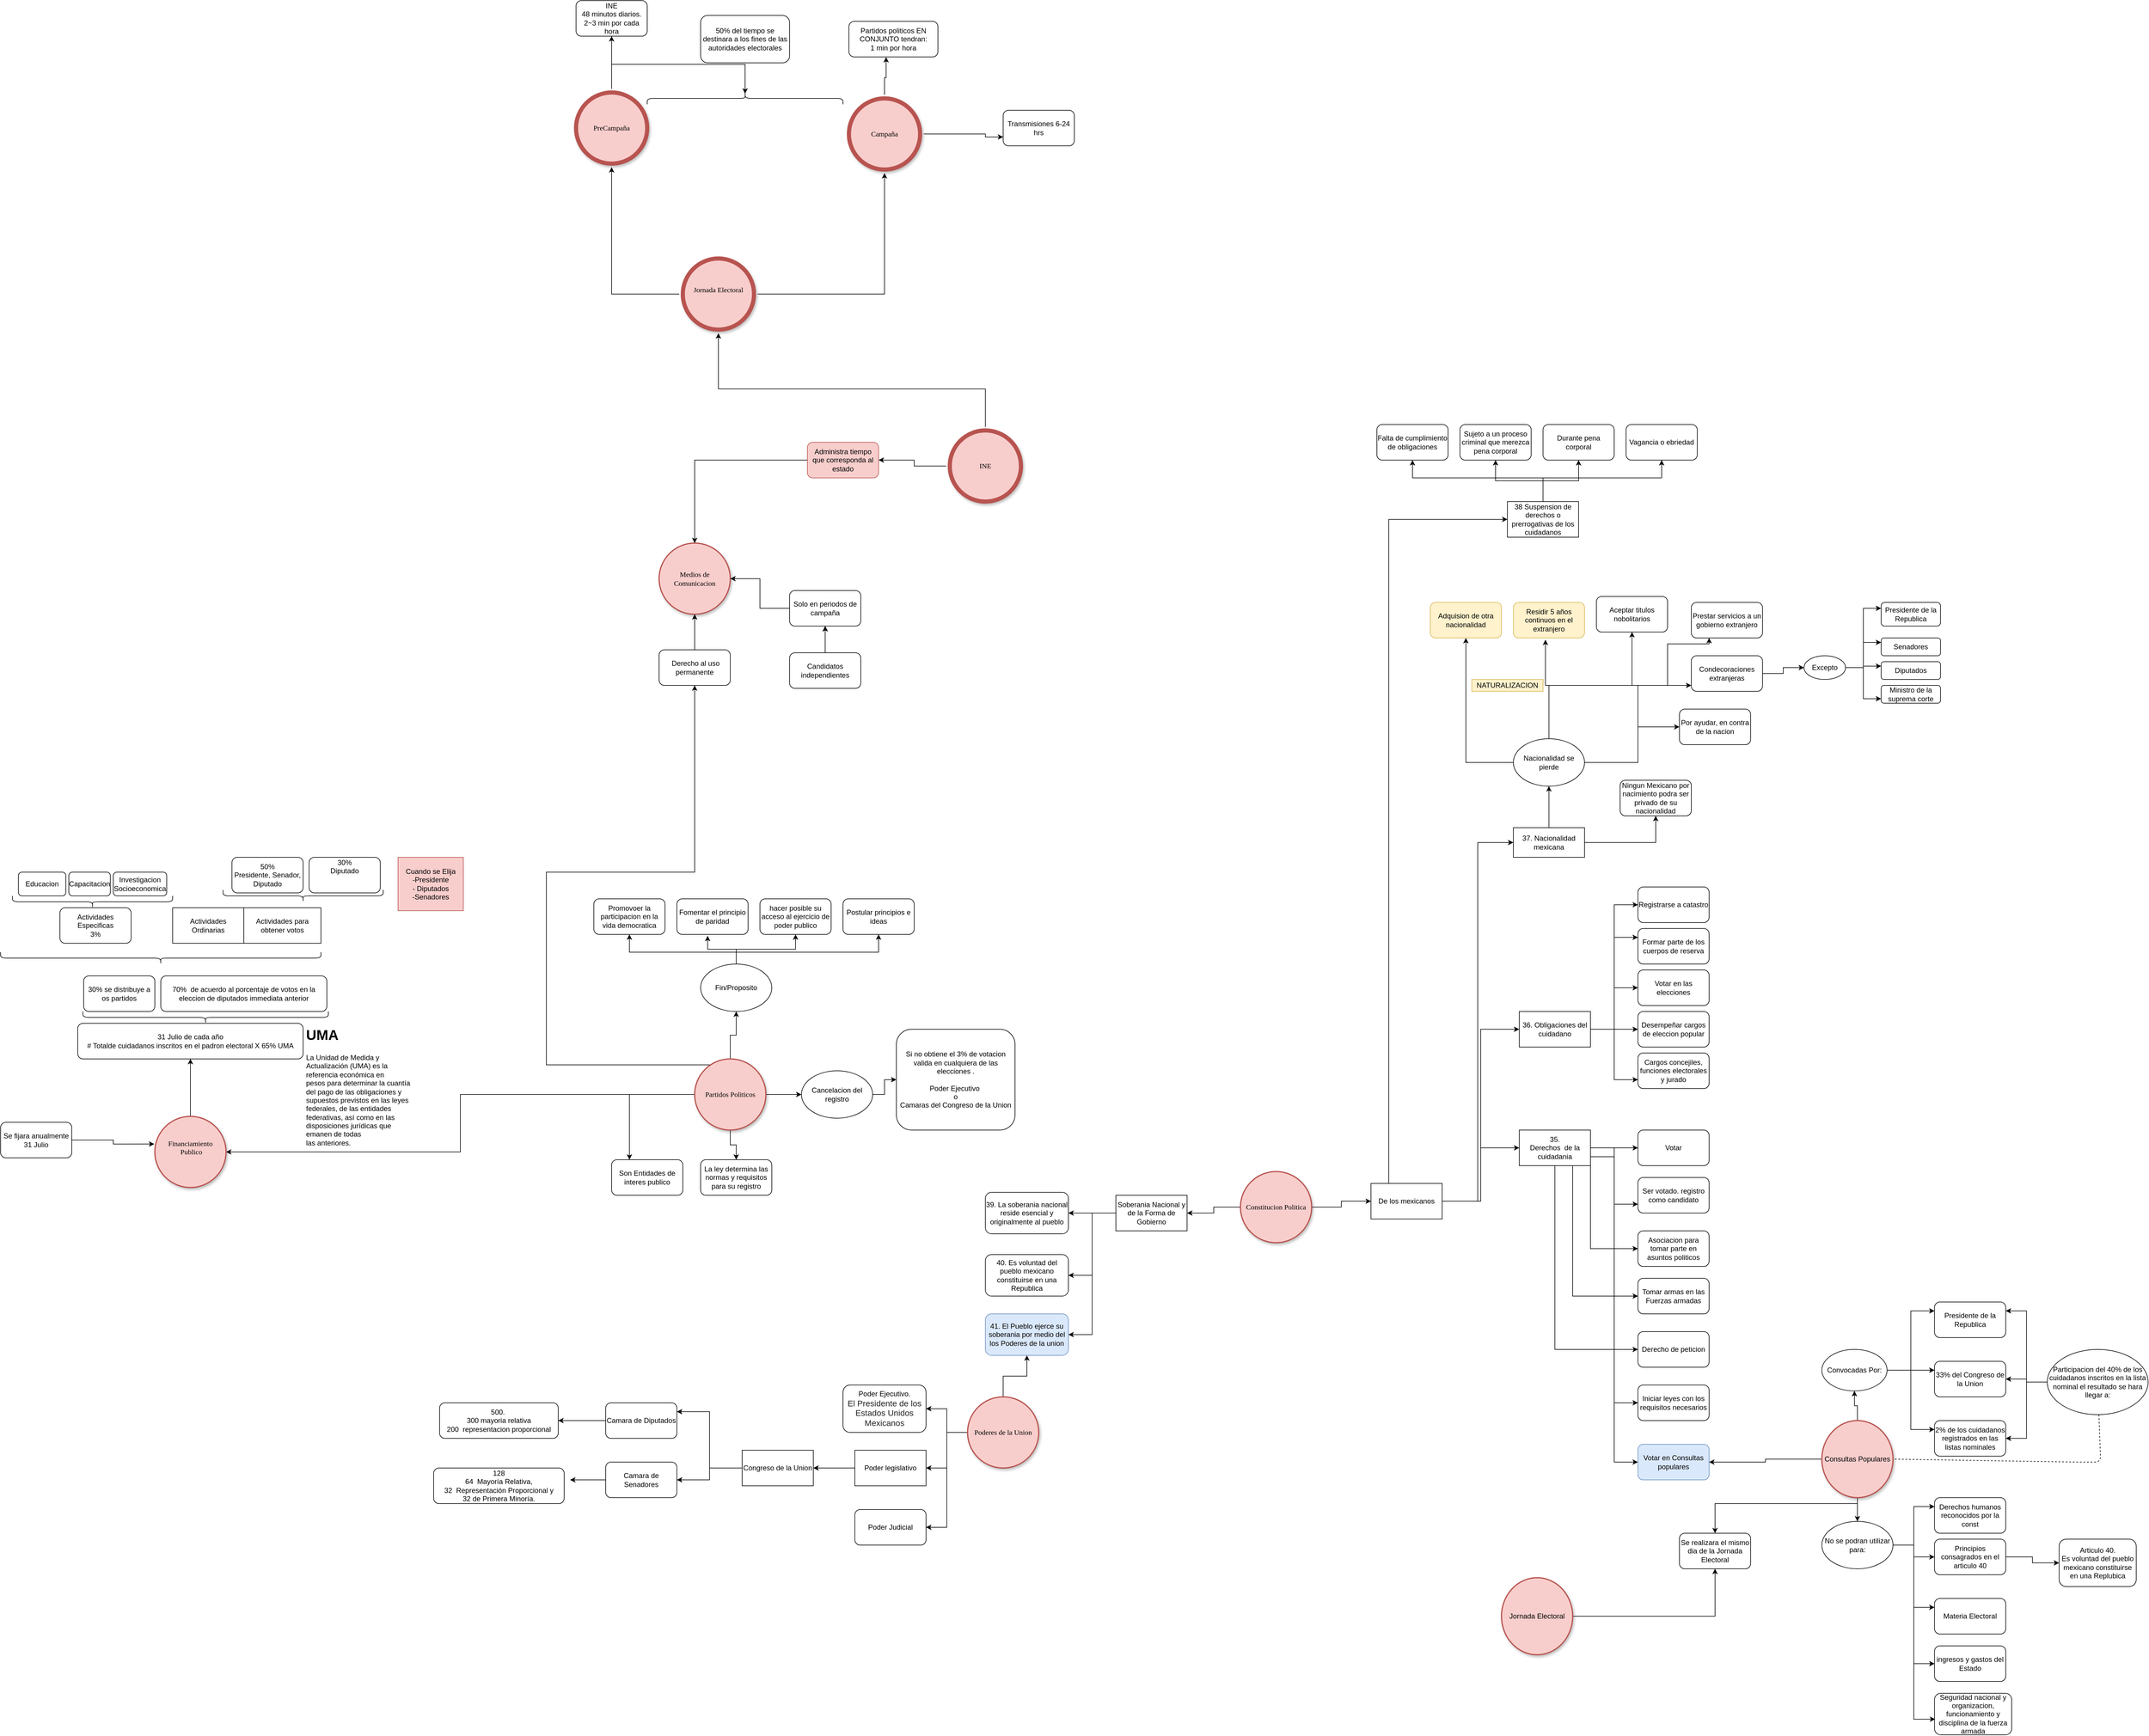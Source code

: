 <mxfile version="12.7.9" type="github">
  <diagram name="Page-1" id="ad52d381-51e7-2e0d-a935-2d0ddd2fd229">
    <mxGraphModel dx="6152" dy="3882" grid="1" gridSize="10" guides="1" tooltips="1" connect="1" arrows="1" fold="1" page="1" pageScale="1" pageWidth="4500" pageHeight="3000" background="#ffffff" math="0" shadow="0">
      <root>
        <mxCell id="0" />
        <mxCell id="1" parent="0" />
        <mxCell id="PjsLy7RfEbO4GPlwERFH-27" style="edgeStyle=orthogonalEdgeStyle;rounded=0;orthogonalLoop=1;jettySize=auto;html=1;entryX=0;entryY=0.5;entryDx=0;entryDy=0;" parent="1" source="2c924340bb9dbf6c-4" target="PjsLy7RfEbO4GPlwERFH-2" edge="1">
          <mxGeometry relative="1" as="geometry" />
        </mxCell>
        <mxCell id="OrsZ6i-USayrmDN_K0OZ-16" style="edgeStyle=orthogonalEdgeStyle;rounded=0;orthogonalLoop=1;jettySize=auto;html=1;" parent="1" source="2c924340bb9dbf6c-4" target="OrsZ6i-USayrmDN_K0OZ-15" edge="1">
          <mxGeometry relative="1" as="geometry" />
        </mxCell>
        <mxCell id="2c924340bb9dbf6c-4" value="Constitucion Politica" style="ellipse;whiteSpace=wrap;html=1;rounded=1;shadow=1;comic=0;labelBackgroundColor=none;strokeWidth=2;fontFamily=Verdana;fontSize=12;align=center;fillColor=#f8cecc;strokeColor=#b85450;" parent="1" vertex="1">
          <mxGeometry x="1410" y="1380" width="120" height="120" as="geometry" />
        </mxCell>
        <mxCell id="PjsLy7RfEbO4GPlwERFH-6" style="edgeStyle=orthogonalEdgeStyle;rounded=0;orthogonalLoop=1;jettySize=auto;html=1;entryX=0;entryY=0.5;entryDx=0;entryDy=0;" parent="1" source="PjsLy7RfEbO4GPlwERFH-2" target="PjsLy7RfEbO4GPlwERFH-5" edge="1">
          <mxGeometry relative="1" as="geometry" />
        </mxCell>
        <mxCell id="PjsLy7RfEbO4GPlwERFH-76" style="edgeStyle=orthogonalEdgeStyle;rounded=0;orthogonalLoop=1;jettySize=auto;html=1;entryX=0;entryY=0.5;entryDx=0;entryDy=0;" parent="1" source="PjsLy7RfEbO4GPlwERFH-2" target="PjsLy7RfEbO4GPlwERFH-65" edge="1">
          <mxGeometry relative="1" as="geometry" />
        </mxCell>
        <mxCell id="OrsZ6i-USayrmDN_K0OZ-3" style="edgeStyle=orthogonalEdgeStyle;rounded=0;orthogonalLoop=1;jettySize=auto;html=1;entryX=0;entryY=0.5;entryDx=0;entryDy=0;" parent="1" source="PjsLy7RfEbO4GPlwERFH-2" target="PjsLy7RfEbO4GPlwERFH-77" edge="1">
          <mxGeometry relative="1" as="geometry">
            <mxPoint x="1840" y="830" as="targetPoint" />
            <Array as="points">
              <mxPoint x="1810" y="1430" />
              <mxPoint x="1810" y="825" />
            </Array>
          </mxGeometry>
        </mxCell>
        <mxCell id="OrsZ6i-USayrmDN_K0OZ-14" style="edgeStyle=orthogonalEdgeStyle;rounded=0;orthogonalLoop=1;jettySize=auto;html=1;entryX=0;entryY=0.5;entryDx=0;entryDy=0;" parent="1" source="PjsLy7RfEbO4GPlwERFH-2" target="OrsZ6i-USayrmDN_K0OZ-4" edge="1">
          <mxGeometry relative="1" as="geometry">
            <mxPoint x="1810" y="190" as="targetPoint" />
            <Array as="points">
              <mxPoint x="1660" y="280" />
            </Array>
          </mxGeometry>
        </mxCell>
        <mxCell id="PjsLy7RfEbO4GPlwERFH-2" value="De los mexicanos" style="rounded=0;whiteSpace=wrap;html=1;" parent="1" vertex="1">
          <mxGeometry x="1630" y="1400" width="120" height="60" as="geometry" />
        </mxCell>
        <mxCell id="PjsLy7RfEbO4GPlwERFH-17" style="edgeStyle=orthogonalEdgeStyle;rounded=0;orthogonalLoop=1;jettySize=auto;html=1;" parent="1" source="PjsLy7RfEbO4GPlwERFH-5" target="PjsLy7RfEbO4GPlwERFH-11" edge="1">
          <mxGeometry relative="1" as="geometry" />
        </mxCell>
        <mxCell id="PjsLy7RfEbO4GPlwERFH-18" style="edgeStyle=orthogonalEdgeStyle;rounded=0;orthogonalLoop=1;jettySize=auto;html=1;exitX=1;exitY=0.75;exitDx=0;exitDy=0;entryX=0;entryY=0.75;entryDx=0;entryDy=0;" parent="1" source="PjsLy7RfEbO4GPlwERFH-5" target="PjsLy7RfEbO4GPlwERFH-9" edge="1">
          <mxGeometry relative="1" as="geometry" />
        </mxCell>
        <mxCell id="PjsLy7RfEbO4GPlwERFH-19" style="edgeStyle=orthogonalEdgeStyle;rounded=0;orthogonalLoop=1;jettySize=auto;html=1;exitX=1;exitY=1;exitDx=0;exitDy=0;entryX=0;entryY=0.5;entryDx=0;entryDy=0;" parent="1" source="PjsLy7RfEbO4GPlwERFH-5" target="PjsLy7RfEbO4GPlwERFH-12" edge="1">
          <mxGeometry relative="1" as="geometry" />
        </mxCell>
        <mxCell id="PjsLy7RfEbO4GPlwERFH-20" style="edgeStyle=orthogonalEdgeStyle;rounded=0;orthogonalLoop=1;jettySize=auto;html=1;exitX=0.75;exitY=1;exitDx=0;exitDy=0;entryX=0;entryY=0.5;entryDx=0;entryDy=0;" parent="1" source="PjsLy7RfEbO4GPlwERFH-5" target="PjsLy7RfEbO4GPlwERFH-13" edge="1">
          <mxGeometry relative="1" as="geometry" />
        </mxCell>
        <mxCell id="PjsLy7RfEbO4GPlwERFH-21" style="edgeStyle=orthogonalEdgeStyle;rounded=0;orthogonalLoop=1;jettySize=auto;html=1;exitX=0.5;exitY=1;exitDx=0;exitDy=0;entryX=0;entryY=0.5;entryDx=0;entryDy=0;" parent="1" source="PjsLy7RfEbO4GPlwERFH-5" target="PjsLy7RfEbO4GPlwERFH-14" edge="1">
          <mxGeometry relative="1" as="geometry" />
        </mxCell>
        <mxCell id="PjsLy7RfEbO4GPlwERFH-22" style="edgeStyle=orthogonalEdgeStyle;rounded=0;orthogonalLoop=1;jettySize=auto;html=1;exitX=1;exitY=0.75;exitDx=0;exitDy=0;entryX=0;entryY=0.5;entryDx=0;entryDy=0;" parent="1" source="PjsLy7RfEbO4GPlwERFH-5" target="PjsLy7RfEbO4GPlwERFH-15" edge="1">
          <mxGeometry relative="1" as="geometry" />
        </mxCell>
        <mxCell id="PjsLy7RfEbO4GPlwERFH-23" style="edgeStyle=orthogonalEdgeStyle;rounded=0;orthogonalLoop=1;jettySize=auto;html=1;exitX=1;exitY=0.25;exitDx=0;exitDy=0;entryX=0;entryY=0.5;entryDx=0;entryDy=0;" parent="1" source="PjsLy7RfEbO4GPlwERFH-5" target="PjsLy7RfEbO4GPlwERFH-16" edge="1">
          <mxGeometry relative="1" as="geometry">
            <Array as="points">
              <mxPoint x="2000" y="1340" />
              <mxPoint x="2040" y="1340" />
              <mxPoint x="2040" y="1870" />
            </Array>
          </mxGeometry>
        </mxCell>
        <mxCell id="PjsLy7RfEbO4GPlwERFH-5" value="35.&lt;br&gt;Derechos&amp;nbsp; de la cuidadania&lt;br&gt;" style="rounded=0;whiteSpace=wrap;html=1;" parent="1" vertex="1">
          <mxGeometry x="1880" y="1310" width="120" height="60" as="geometry" />
        </mxCell>
        <mxCell id="PjsLy7RfEbO4GPlwERFH-9" value="&lt;span style=&quot;white-space: normal&quot;&gt;Ser votado. registro como candidato&lt;/span&gt;" style="rounded=1;whiteSpace=wrap;html=1;" parent="1" vertex="1">
          <mxGeometry x="2080" y="1390" width="120" height="60" as="geometry" />
        </mxCell>
        <mxCell id="PjsLy7RfEbO4GPlwERFH-11" value="Votar" style="rounded=1;whiteSpace=wrap;html=1;" parent="1" vertex="1">
          <mxGeometry x="2080" y="1310" width="120" height="60" as="geometry" />
        </mxCell>
        <mxCell id="PjsLy7RfEbO4GPlwERFH-12" value="Asociacion para tomar parte en asuntos politicos" style="rounded=1;whiteSpace=wrap;html=1;" parent="1" vertex="1">
          <mxGeometry x="2080" y="1480" width="120" height="60" as="geometry" />
        </mxCell>
        <mxCell id="PjsLy7RfEbO4GPlwERFH-13" value="Tomar armas en las Fuerzas armadas" style="rounded=1;whiteSpace=wrap;html=1;" parent="1" vertex="1">
          <mxGeometry x="2080" y="1560" width="120" height="60" as="geometry" />
        </mxCell>
        <mxCell id="PjsLy7RfEbO4GPlwERFH-14" value="Derecho de peticion" style="rounded=1;whiteSpace=wrap;html=1;" parent="1" vertex="1">
          <mxGeometry x="2080" y="1650" width="120" height="60" as="geometry" />
        </mxCell>
        <mxCell id="PjsLy7RfEbO4GPlwERFH-15" value="Iniciar leyes con los requisitos necesarios" style="rounded=1;whiteSpace=wrap;html=1;" parent="1" vertex="1">
          <mxGeometry x="2080" y="1740" width="120" height="60" as="geometry" />
        </mxCell>
        <mxCell id="PjsLy7RfEbO4GPlwERFH-16" value="Votar en Consultas populares" style="rounded=1;whiteSpace=wrap;html=1;fillColor=#dae8fc;strokeColor=#6c8ebf;" parent="1" vertex="1">
          <mxGeometry x="2080" y="1840" width="120" height="60" as="geometry" />
        </mxCell>
        <mxCell id="PjsLy7RfEbO4GPlwERFH-37" style="edgeStyle=orthogonalEdgeStyle;rounded=0;orthogonalLoop=1;jettySize=auto;html=1;entryX=0;entryY=0.25;entryDx=0;entryDy=0;" parent="1" source="PjsLy7RfEbO4GPlwERFH-28" target="PjsLy7RfEbO4GPlwERFH-34" edge="1">
          <mxGeometry relative="1" as="geometry" />
        </mxCell>
        <mxCell id="PjsLy7RfEbO4GPlwERFH-38" style="edgeStyle=orthogonalEdgeStyle;rounded=0;orthogonalLoop=1;jettySize=auto;html=1;entryX=0;entryY=0.25;entryDx=0;entryDy=0;" parent="1" source="PjsLy7RfEbO4GPlwERFH-28" target="PjsLy7RfEbO4GPlwERFH-35" edge="1">
          <mxGeometry relative="1" as="geometry" />
        </mxCell>
        <mxCell id="PjsLy7RfEbO4GPlwERFH-39" style="edgeStyle=orthogonalEdgeStyle;rounded=0;orthogonalLoop=1;jettySize=auto;html=1;entryX=0;entryY=0.25;entryDx=0;entryDy=0;" parent="1" source="PjsLy7RfEbO4GPlwERFH-28" target="PjsLy7RfEbO4GPlwERFH-36" edge="1">
          <mxGeometry relative="1" as="geometry" />
        </mxCell>
        <mxCell id="PjsLy7RfEbO4GPlwERFH-28" value="&lt;span style=&quot;white-space: normal&quot;&gt;Convocadas Por:&lt;/span&gt;" style="ellipse;whiteSpace=wrap;html=1;" parent="1" vertex="1">
          <mxGeometry x="2390" y="1680" width="110" height="70" as="geometry" />
        </mxCell>
        <mxCell id="PjsLy7RfEbO4GPlwERFH-31" value="" style="edgeStyle=orthogonalEdgeStyle;rounded=0;orthogonalLoop=1;jettySize=auto;html=1;entryX=1;entryY=0.5;entryDx=0;entryDy=0;" parent="1" source="PjsLy7RfEbO4GPlwERFH-29" target="PjsLy7RfEbO4GPlwERFH-16" edge="1">
          <mxGeometry relative="1" as="geometry">
            <mxPoint x="2310" y="1870" as="targetPoint" />
          </mxGeometry>
        </mxCell>
        <mxCell id="PjsLy7RfEbO4GPlwERFH-33" style="edgeStyle=orthogonalEdgeStyle;rounded=0;orthogonalLoop=1;jettySize=auto;html=1;entryX=0.5;entryY=1;entryDx=0;entryDy=0;" parent="1" source="PjsLy7RfEbO4GPlwERFH-29" target="PjsLy7RfEbO4GPlwERFH-28" edge="1">
          <mxGeometry relative="1" as="geometry" />
        </mxCell>
        <mxCell id="PjsLy7RfEbO4GPlwERFH-50" style="edgeStyle=orthogonalEdgeStyle;rounded=0;orthogonalLoop=1;jettySize=auto;html=1;entryX=0.5;entryY=0;entryDx=0;entryDy=0;" parent="1" source="PjsLy7RfEbO4GPlwERFH-29" target="PjsLy7RfEbO4GPlwERFH-40" edge="1">
          <mxGeometry relative="1" as="geometry" />
        </mxCell>
        <mxCell id="PjsLy7RfEbO4GPlwERFH-62" style="edgeStyle=orthogonalEdgeStyle;rounded=0;orthogonalLoop=1;jettySize=auto;html=1;" parent="1" source="PjsLy7RfEbO4GPlwERFH-29" target="PjsLy7RfEbO4GPlwERFH-61" edge="1">
          <mxGeometry relative="1" as="geometry">
            <Array as="points">
              <mxPoint x="2450" y="1940" />
              <mxPoint x="2210" y="1940" />
            </Array>
          </mxGeometry>
        </mxCell>
        <mxCell id="PjsLy7RfEbO4GPlwERFH-29" value="&lt;span style=&quot;font-family: &amp;#34;helvetica&amp;#34;&quot;&gt;Consultas Populares&lt;/span&gt;" style="ellipse;whiteSpace=wrap;html=1;rounded=1;shadow=1;comic=0;labelBackgroundColor=none;strokeWidth=2;fontFamily=Verdana;fontSize=12;align=center;fillColor=#f8cecc;strokeColor=#b85450;" parent="1" vertex="1">
          <mxGeometry x="2390" y="1800" width="120" height="130" as="geometry" />
        </mxCell>
        <mxCell id="PjsLy7RfEbO4GPlwERFH-34" value="Presidente de la Republica" style="rounded=1;whiteSpace=wrap;html=1;" parent="1" vertex="1">
          <mxGeometry x="2580" y="1600" width="120" height="60" as="geometry" />
        </mxCell>
        <mxCell id="PjsLy7RfEbO4GPlwERFH-35" value="33% del Congreso de la Union" style="rounded=1;whiteSpace=wrap;html=1;" parent="1" vertex="1">
          <mxGeometry x="2580" y="1700" width="120" height="60" as="geometry" />
        </mxCell>
        <mxCell id="PjsLy7RfEbO4GPlwERFH-36" value="2% de los cuidadanos registrados en las listas nominales" style="rounded=1;whiteSpace=wrap;html=1;" parent="1" vertex="1">
          <mxGeometry x="2580" y="1800" width="120" height="60" as="geometry" />
        </mxCell>
        <mxCell id="PjsLy7RfEbO4GPlwERFH-47" style="edgeStyle=orthogonalEdgeStyle;rounded=0;orthogonalLoop=1;jettySize=auto;html=1;entryX=0;entryY=0.25;entryDx=0;entryDy=0;" parent="1" source="PjsLy7RfEbO4GPlwERFH-40" target="PjsLy7RfEbO4GPlwERFH-41" edge="1">
          <mxGeometry relative="1" as="geometry" />
        </mxCell>
        <mxCell id="PjsLy7RfEbO4GPlwERFH-48" style="edgeStyle=orthogonalEdgeStyle;rounded=0;orthogonalLoop=1;jettySize=auto;html=1;entryX=0;entryY=0.5;entryDx=0;entryDy=0;" parent="1" source="PjsLy7RfEbO4GPlwERFH-40" target="PjsLy7RfEbO4GPlwERFH-44" edge="1">
          <mxGeometry relative="1" as="geometry" />
        </mxCell>
        <mxCell id="PjsLy7RfEbO4GPlwERFH-51" style="edgeStyle=orthogonalEdgeStyle;rounded=0;orthogonalLoop=1;jettySize=auto;html=1;entryX=0;entryY=0.25;entryDx=0;entryDy=0;" parent="1" source="PjsLy7RfEbO4GPlwERFH-40" target="PjsLy7RfEbO4GPlwERFH-49" edge="1">
          <mxGeometry relative="1" as="geometry" />
        </mxCell>
        <mxCell id="PjsLy7RfEbO4GPlwERFH-54" style="edgeStyle=orthogonalEdgeStyle;rounded=0;orthogonalLoop=1;jettySize=auto;html=1;entryX=0;entryY=0.5;entryDx=0;entryDy=0;" parent="1" source="PjsLy7RfEbO4GPlwERFH-40" target="PjsLy7RfEbO4GPlwERFH-52" edge="1">
          <mxGeometry relative="1" as="geometry" />
        </mxCell>
        <mxCell id="PjsLy7RfEbO4GPlwERFH-55" style="edgeStyle=orthogonalEdgeStyle;rounded=0;orthogonalLoop=1;jettySize=auto;html=1;entryX=0.008;entryY=0.624;entryDx=0;entryDy=0;entryPerimeter=0;" parent="1" source="PjsLy7RfEbO4GPlwERFH-40" target="PjsLy7RfEbO4GPlwERFH-53" edge="1">
          <mxGeometry relative="1" as="geometry" />
        </mxCell>
        <mxCell id="PjsLy7RfEbO4GPlwERFH-40" value="No se podran utilizar para:" style="ellipse;whiteSpace=wrap;html=1;" parent="1" vertex="1">
          <mxGeometry x="2390" y="1970" width="120" height="80" as="geometry" />
        </mxCell>
        <mxCell id="PjsLy7RfEbO4GPlwERFH-41" value="Derechos humanos reconocidos por la const" style="rounded=1;whiteSpace=wrap;html=1;" parent="1" vertex="1">
          <mxGeometry x="2580" y="1930" width="120" height="60" as="geometry" />
        </mxCell>
        <mxCell id="PjsLy7RfEbO4GPlwERFH-46" style="edgeStyle=orthogonalEdgeStyle;rounded=0;orthogonalLoop=1;jettySize=auto;html=1;entryX=0;entryY=0.5;entryDx=0;entryDy=0;" parent="1" source="PjsLy7RfEbO4GPlwERFH-44" target="PjsLy7RfEbO4GPlwERFH-45" edge="1">
          <mxGeometry relative="1" as="geometry" />
        </mxCell>
        <mxCell id="PjsLy7RfEbO4GPlwERFH-44" value="Principios consagrados en el articulo 40" style="rounded=1;whiteSpace=wrap;html=1;" parent="1" vertex="1">
          <mxGeometry x="2580" y="2000" width="120" height="60" as="geometry" />
        </mxCell>
        <mxCell id="PjsLy7RfEbO4GPlwERFH-45" value="Articulo 40.&lt;br&gt;Es voluntad del pueblo mexicano constituirse en una Replubica" style="rounded=1;whiteSpace=wrap;html=1;" parent="1" vertex="1">
          <mxGeometry x="2790" y="2000" width="130" height="80" as="geometry" />
        </mxCell>
        <mxCell id="PjsLy7RfEbO4GPlwERFH-49" value="Materia Electoral" style="rounded=1;whiteSpace=wrap;html=1;" parent="1" vertex="1">
          <mxGeometry x="2580" y="2100" width="120" height="60" as="geometry" />
        </mxCell>
        <mxCell id="PjsLy7RfEbO4GPlwERFH-52" value="ingresos y gastos del Estado" style="rounded=1;whiteSpace=wrap;html=1;" parent="1" vertex="1">
          <mxGeometry x="2580" y="2180" width="120" height="60" as="geometry" />
        </mxCell>
        <mxCell id="PjsLy7RfEbO4GPlwERFH-53" value="Seguridad nacional y organizacion, funcionamiento y disciplina de la fuerza armada" style="rounded=1;whiteSpace=wrap;html=1;" parent="1" vertex="1">
          <mxGeometry x="2580" y="2260" width="130" height="70" as="geometry" />
        </mxCell>
        <mxCell id="PjsLy7RfEbO4GPlwERFH-57" style="edgeStyle=orthogonalEdgeStyle;rounded=0;orthogonalLoop=1;jettySize=auto;html=1;entryX=1;entryY=0.25;entryDx=0;entryDy=0;" parent="1" source="PjsLy7RfEbO4GPlwERFH-56" target="PjsLy7RfEbO4GPlwERFH-34" edge="1">
          <mxGeometry relative="1" as="geometry" />
        </mxCell>
        <mxCell id="PjsLy7RfEbO4GPlwERFH-58" style="edgeStyle=orthogonalEdgeStyle;rounded=0;orthogonalLoop=1;jettySize=auto;html=1;entryX=1;entryY=0.5;entryDx=0;entryDy=0;" parent="1" source="PjsLy7RfEbO4GPlwERFH-56" target="PjsLy7RfEbO4GPlwERFH-35" edge="1">
          <mxGeometry relative="1" as="geometry" />
        </mxCell>
        <mxCell id="PjsLy7RfEbO4GPlwERFH-59" style="edgeStyle=orthogonalEdgeStyle;rounded=0;orthogonalLoop=1;jettySize=auto;html=1;entryX=1;entryY=0.5;entryDx=0;entryDy=0;" parent="1" source="PjsLy7RfEbO4GPlwERFH-56" target="PjsLy7RfEbO4GPlwERFH-36" edge="1">
          <mxGeometry relative="1" as="geometry" />
        </mxCell>
        <mxCell id="PjsLy7RfEbO4GPlwERFH-56" value="Participacion del 40% de los cuidadanos inscritos en la lista nominal el resultado se hara llegar a:" style="ellipse;whiteSpace=wrap;html=1;" parent="1" vertex="1">
          <mxGeometry x="2770" y="1680" width="170" height="110" as="geometry" />
        </mxCell>
        <mxCell id="PjsLy7RfEbO4GPlwERFH-60" value="" style="endArrow=none;dashed=1;html=1;entryX=1;entryY=0.5;entryDx=0;entryDy=0;" parent="1" source="PjsLy7RfEbO4GPlwERFH-56" target="PjsLy7RfEbO4GPlwERFH-29" edge="1">
          <mxGeometry width="50" height="50" relative="1" as="geometry">
            <mxPoint x="2860" y="1870" as="sourcePoint" />
            <mxPoint x="2280" y="1600" as="targetPoint" />
            <Array as="points">
              <mxPoint x="2860" y="1870" />
              <mxPoint x="2820" y="1870" />
            </Array>
          </mxGeometry>
        </mxCell>
        <mxCell id="PjsLy7RfEbO4GPlwERFH-61" value="Se realizara el mismo dia de la Jornada Electoral" style="rounded=1;whiteSpace=wrap;html=1;" parent="1" vertex="1">
          <mxGeometry x="2150" y="1990" width="120" height="60" as="geometry" />
        </mxCell>
        <mxCell id="PjsLy7RfEbO4GPlwERFH-64" style="edgeStyle=orthogonalEdgeStyle;rounded=0;orthogonalLoop=1;jettySize=auto;html=1;entryX=0.5;entryY=1;entryDx=0;entryDy=0;" parent="1" source="PjsLy7RfEbO4GPlwERFH-63" target="PjsLy7RfEbO4GPlwERFH-61" edge="1">
          <mxGeometry relative="1" as="geometry">
            <mxPoint x="2220" y="2130" as="targetPoint" />
          </mxGeometry>
        </mxCell>
        <mxCell id="PjsLy7RfEbO4GPlwERFH-63" value="&lt;span style=&quot;font-family: &amp;#34;helvetica&amp;#34;&quot;&gt;Jornada Electoral&lt;/span&gt;" style="ellipse;whiteSpace=wrap;html=1;rounded=1;shadow=1;comic=0;labelBackgroundColor=none;strokeWidth=2;fontFamily=Verdana;fontSize=12;align=center;fillColor=#f8cecc;strokeColor=#b85450;" parent="1" vertex="1">
          <mxGeometry x="1850" y="2065" width="120" height="130" as="geometry" />
        </mxCell>
        <mxCell id="PjsLy7RfEbO4GPlwERFH-71" style="edgeStyle=orthogonalEdgeStyle;rounded=0;orthogonalLoop=1;jettySize=auto;html=1;entryX=0;entryY=0.5;entryDx=0;entryDy=0;" parent="1" source="PjsLy7RfEbO4GPlwERFH-65" target="PjsLy7RfEbO4GPlwERFH-66" edge="1">
          <mxGeometry relative="1" as="geometry" />
        </mxCell>
        <mxCell id="PjsLy7RfEbO4GPlwERFH-72" style="edgeStyle=orthogonalEdgeStyle;rounded=0;orthogonalLoop=1;jettySize=auto;html=1;entryX=0;entryY=0.25;entryDx=0;entryDy=0;" parent="1" source="PjsLy7RfEbO4GPlwERFH-65" target="PjsLy7RfEbO4GPlwERFH-67" edge="1">
          <mxGeometry relative="1" as="geometry">
            <mxPoint x="2040" y="990" as="targetPoint" />
          </mxGeometry>
        </mxCell>
        <mxCell id="PjsLy7RfEbO4GPlwERFH-73" style="edgeStyle=orthogonalEdgeStyle;rounded=0;orthogonalLoop=1;jettySize=auto;html=1;entryX=0;entryY=0.5;entryDx=0;entryDy=0;" parent="1" source="PjsLy7RfEbO4GPlwERFH-65" target="PjsLy7RfEbO4GPlwERFH-68" edge="1">
          <mxGeometry relative="1" as="geometry" />
        </mxCell>
        <mxCell id="PjsLy7RfEbO4GPlwERFH-74" style="edgeStyle=orthogonalEdgeStyle;rounded=0;orthogonalLoop=1;jettySize=auto;html=1;entryX=0;entryY=0.5;entryDx=0;entryDy=0;" parent="1" source="PjsLy7RfEbO4GPlwERFH-65" target="PjsLy7RfEbO4GPlwERFH-69" edge="1">
          <mxGeometry relative="1" as="geometry" />
        </mxCell>
        <mxCell id="PjsLy7RfEbO4GPlwERFH-75" style="edgeStyle=orthogonalEdgeStyle;rounded=0;orthogonalLoop=1;jettySize=auto;html=1;entryX=0;entryY=0.75;entryDx=0;entryDy=0;" parent="1" source="PjsLy7RfEbO4GPlwERFH-65" target="PjsLy7RfEbO4GPlwERFH-70" edge="1">
          <mxGeometry relative="1" as="geometry" />
        </mxCell>
        <mxCell id="PjsLy7RfEbO4GPlwERFH-65" value="36. Obligaciones del cuidadano" style="rounded=0;whiteSpace=wrap;html=1;" parent="1" vertex="1">
          <mxGeometry x="1880" y="1110" width="120" height="60" as="geometry" />
        </mxCell>
        <mxCell id="PjsLy7RfEbO4GPlwERFH-66" value="Registrarse a catastro" style="rounded=1;whiteSpace=wrap;html=1;" parent="1" vertex="1">
          <mxGeometry x="2080" y="900" width="120" height="60" as="geometry" />
        </mxCell>
        <mxCell id="PjsLy7RfEbO4GPlwERFH-67" value="Formar parte de los cuerpos de reserva" style="rounded=1;whiteSpace=wrap;html=1;" parent="1" vertex="1">
          <mxGeometry x="2080" y="970" width="120" height="60" as="geometry" />
        </mxCell>
        <mxCell id="PjsLy7RfEbO4GPlwERFH-68" value="Votar en las elecciones" style="rounded=1;whiteSpace=wrap;html=1;" parent="1" vertex="1">
          <mxGeometry x="2080" y="1040" width="120" height="60" as="geometry" />
        </mxCell>
        <mxCell id="PjsLy7RfEbO4GPlwERFH-69" value="Desempeñar cargos de eleccion popular" style="rounded=1;whiteSpace=wrap;html=1;" parent="1" vertex="1">
          <mxGeometry x="2080" y="1110" width="120" height="60" as="geometry" />
        </mxCell>
        <mxCell id="PjsLy7RfEbO4GPlwERFH-70" value="Cargos concejiles, funciones electorales y jurado" style="rounded=1;whiteSpace=wrap;html=1;" parent="1" vertex="1">
          <mxGeometry x="2080" y="1180" width="120" height="60" as="geometry" />
        </mxCell>
        <mxCell id="PjsLy7RfEbO4GPlwERFH-81" style="edgeStyle=orthogonalEdgeStyle;rounded=0;orthogonalLoop=1;jettySize=auto;html=1;" parent="1" source="PjsLy7RfEbO4GPlwERFH-77" target="PjsLy7RfEbO4GPlwERFH-78" edge="1">
          <mxGeometry relative="1" as="geometry" />
        </mxCell>
        <mxCell id="PjsLy7RfEbO4GPlwERFH-82" style="edgeStyle=orthogonalEdgeStyle;rounded=0;orthogonalLoop=1;jettySize=auto;html=1;entryX=0.5;entryY=1;entryDx=0;entryDy=0;" parent="1" source="PjsLy7RfEbO4GPlwERFH-77" target="PjsLy7RfEbO4GPlwERFH-80" edge="1">
          <mxGeometry relative="1" as="geometry" />
        </mxCell>
        <mxCell id="PjsLy7RfEbO4GPlwERFH-77" value="37. Nacionalidad mexicana" style="rounded=0;whiteSpace=wrap;html=1;" parent="1" vertex="1">
          <mxGeometry x="1870" y="800" width="120" height="50" as="geometry" />
        </mxCell>
        <mxCell id="PjsLy7RfEbO4GPlwERFH-78" value="Ningun Mexicano por nacimiento podra ser privado de su nacionalidad" style="rounded=1;whiteSpace=wrap;html=1;" parent="1" vertex="1">
          <mxGeometry x="2050" y="720" width="120" height="60" as="geometry" />
        </mxCell>
        <mxCell id="PjsLy7RfEbO4GPlwERFH-85" style="edgeStyle=orthogonalEdgeStyle;rounded=0;orthogonalLoop=1;jettySize=auto;html=1;" parent="1" source="PjsLy7RfEbO4GPlwERFH-80" target="PjsLy7RfEbO4GPlwERFH-83" edge="1">
          <mxGeometry relative="1" as="geometry" />
        </mxCell>
        <mxCell id="PjsLy7RfEbO4GPlwERFH-86" style="edgeStyle=orthogonalEdgeStyle;rounded=0;orthogonalLoop=1;jettySize=auto;html=1;entryX=0.451;entryY=1.05;entryDx=0;entryDy=0;entryPerimeter=0;" parent="1" source="PjsLy7RfEbO4GPlwERFH-80" target="PjsLy7RfEbO4GPlwERFH-84" edge="1">
          <mxGeometry relative="1" as="geometry">
            <Array as="points">
              <mxPoint x="1930" y="560" />
              <mxPoint x="1924" y="560" />
            </Array>
          </mxGeometry>
        </mxCell>
        <mxCell id="PjsLy7RfEbO4GPlwERFH-103" style="edgeStyle=orthogonalEdgeStyle;rounded=0;orthogonalLoop=1;jettySize=auto;html=1;entryX=0.5;entryY=1;entryDx=0;entryDy=0;" parent="1" source="PjsLy7RfEbO4GPlwERFH-80" target="PjsLy7RfEbO4GPlwERFH-90" edge="1">
          <mxGeometry relative="1" as="geometry">
            <Array as="points">
              <mxPoint x="1930" y="560" />
              <mxPoint x="2070" y="560" />
            </Array>
          </mxGeometry>
        </mxCell>
        <mxCell id="PjsLy7RfEbO4GPlwERFH-104" style="edgeStyle=orthogonalEdgeStyle;rounded=0;orthogonalLoop=1;jettySize=auto;html=1;entryX=0.25;entryY=1;entryDx=0;entryDy=0;" parent="1" source="PjsLy7RfEbO4GPlwERFH-80" target="PjsLy7RfEbO4GPlwERFH-91" edge="1">
          <mxGeometry relative="1" as="geometry">
            <Array as="points">
              <mxPoint x="2080" y="690" />
              <mxPoint x="2080" y="560" />
              <mxPoint x="2130" y="560" />
              <mxPoint x="2130" y="490" />
              <mxPoint x="2200" y="490" />
            </Array>
          </mxGeometry>
        </mxCell>
        <mxCell id="PjsLy7RfEbO4GPlwERFH-105" style="edgeStyle=orthogonalEdgeStyle;rounded=0;orthogonalLoop=1;jettySize=auto;html=1;" parent="1" source="PjsLy7RfEbO4GPlwERFH-80" edge="1">
          <mxGeometry relative="1" as="geometry">
            <mxPoint x="2170" y="560" as="targetPoint" />
            <Array as="points">
              <mxPoint x="1930" y="560" />
            </Array>
          </mxGeometry>
        </mxCell>
        <mxCell id="OrsZ6i-USayrmDN_K0OZ-2" style="edgeStyle=orthogonalEdgeStyle;rounded=0;orthogonalLoop=1;jettySize=auto;html=1;entryX=0;entryY=0.5;entryDx=0;entryDy=0;" parent="1" source="PjsLy7RfEbO4GPlwERFH-80" target="OrsZ6i-USayrmDN_K0OZ-1" edge="1">
          <mxGeometry relative="1" as="geometry">
            <Array as="points">
              <mxPoint x="2080" y="690" />
              <mxPoint x="2080" y="630" />
            </Array>
          </mxGeometry>
        </mxCell>
        <mxCell id="PjsLy7RfEbO4GPlwERFH-80" value="&lt;span style=&quot;white-space: normal&quot;&gt;Nacionalidad se pierde&lt;/span&gt;" style="ellipse;whiteSpace=wrap;html=1;" parent="1" vertex="1">
          <mxGeometry x="1870" y="650" width="120" height="80" as="geometry" />
        </mxCell>
        <mxCell id="PjsLy7RfEbO4GPlwERFH-83" value="Adquision de otra nacionalidad" style="rounded=1;whiteSpace=wrap;html=1;fillColor=#fff2cc;strokeColor=#d6b656;" parent="1" vertex="1">
          <mxGeometry x="1730" y="420" width="120" height="60" as="geometry" />
        </mxCell>
        <mxCell id="PjsLy7RfEbO4GPlwERFH-84" value="Residir 5 años continuos en el extranjero" style="rounded=1;whiteSpace=wrap;html=1;fillColor=#fff2cc;strokeColor=#d6b656;" parent="1" vertex="1">
          <mxGeometry x="1870" y="420" width="120" height="60" as="geometry" />
        </mxCell>
        <mxCell id="PjsLy7RfEbO4GPlwERFH-87" value="NATURALIZACION" style="text;html=1;strokeColor=#d6b656;fillColor=#fff2cc;align=center;verticalAlign=middle;whiteSpace=wrap;rounded=0;" parent="1" vertex="1">
          <mxGeometry x="1800" y="550" width="120" height="20" as="geometry" />
        </mxCell>
        <mxCell id="PjsLy7RfEbO4GPlwERFH-90" value="Aceptar titulos nobolitarios" style="rounded=1;whiteSpace=wrap;html=1;" parent="1" vertex="1">
          <mxGeometry x="2010" y="410" width="120" height="60" as="geometry" />
        </mxCell>
        <mxCell id="PjsLy7RfEbO4GPlwERFH-91" value="Prestar servicios a un gobierno extranjero" style="rounded=1;whiteSpace=wrap;html=1;" parent="1" vertex="1">
          <mxGeometry x="2170" y="420" width="120" height="60" as="geometry" />
        </mxCell>
        <mxCell id="PjsLy7RfEbO4GPlwERFH-94" style="edgeStyle=orthogonalEdgeStyle;rounded=0;orthogonalLoop=1;jettySize=auto;html=1;entryX=0;entryY=0.5;entryDx=0;entryDy=0;" parent="1" source="PjsLy7RfEbO4GPlwERFH-92" target="PjsLy7RfEbO4GPlwERFH-93" edge="1">
          <mxGeometry relative="1" as="geometry" />
        </mxCell>
        <mxCell id="PjsLy7RfEbO4GPlwERFH-92" value="Condecoraciones extranjeras" style="rounded=1;whiteSpace=wrap;html=1;" parent="1" vertex="1">
          <mxGeometry x="2170" y="510" width="120" height="60" as="geometry" />
        </mxCell>
        <mxCell id="PjsLy7RfEbO4GPlwERFH-99" style="edgeStyle=orthogonalEdgeStyle;rounded=0;orthogonalLoop=1;jettySize=auto;html=1;entryX=0;entryY=0.25;entryDx=0;entryDy=0;" parent="1" source="PjsLy7RfEbO4GPlwERFH-93" target="PjsLy7RfEbO4GPlwERFH-95" edge="1">
          <mxGeometry relative="1" as="geometry" />
        </mxCell>
        <mxCell id="PjsLy7RfEbO4GPlwERFH-100" style="edgeStyle=orthogonalEdgeStyle;rounded=0;orthogonalLoop=1;jettySize=auto;html=1;entryX=0;entryY=0.25;entryDx=0;entryDy=0;" parent="1" source="PjsLy7RfEbO4GPlwERFH-93" target="PjsLy7RfEbO4GPlwERFH-96" edge="1">
          <mxGeometry relative="1" as="geometry" />
        </mxCell>
        <mxCell id="PjsLy7RfEbO4GPlwERFH-101" style="edgeStyle=orthogonalEdgeStyle;rounded=0;orthogonalLoop=1;jettySize=auto;html=1;entryX=0;entryY=0.25;entryDx=0;entryDy=0;" parent="1" source="PjsLy7RfEbO4GPlwERFH-93" target="PjsLy7RfEbO4GPlwERFH-97" edge="1">
          <mxGeometry relative="1" as="geometry" />
        </mxCell>
        <mxCell id="PjsLy7RfEbO4GPlwERFH-102" style="edgeStyle=orthogonalEdgeStyle;rounded=0;orthogonalLoop=1;jettySize=auto;html=1;entryX=0;entryY=0.75;entryDx=0;entryDy=0;" parent="1" source="PjsLy7RfEbO4GPlwERFH-93" target="PjsLy7RfEbO4GPlwERFH-98" edge="1">
          <mxGeometry relative="1" as="geometry" />
        </mxCell>
        <mxCell id="PjsLy7RfEbO4GPlwERFH-93" value="Excepto" style="ellipse;whiteSpace=wrap;html=1;" parent="1" vertex="1">
          <mxGeometry x="2360" y="510" width="70" height="40" as="geometry" />
        </mxCell>
        <mxCell id="PjsLy7RfEbO4GPlwERFH-95" value="Presidente de la Republica" style="rounded=1;whiteSpace=wrap;html=1;" parent="1" vertex="1">
          <mxGeometry x="2490" y="420" width="100" height="40" as="geometry" />
        </mxCell>
        <mxCell id="PjsLy7RfEbO4GPlwERFH-96" value="Senadores&lt;br&gt;" style="rounded=1;whiteSpace=wrap;html=1;" parent="1" vertex="1">
          <mxGeometry x="2490" y="480" width="100" height="30" as="geometry" />
        </mxCell>
        <mxCell id="PjsLy7RfEbO4GPlwERFH-97" value="Diputados&lt;br&gt;" style="rounded=1;whiteSpace=wrap;html=1;" parent="1" vertex="1">
          <mxGeometry x="2490" y="520" width="100" height="30" as="geometry" />
        </mxCell>
        <mxCell id="PjsLy7RfEbO4GPlwERFH-98" value="Ministro de la suprema corte" style="rounded=1;whiteSpace=wrap;html=1;" parent="1" vertex="1">
          <mxGeometry x="2490" y="560" width="100" height="30" as="geometry" />
        </mxCell>
        <mxCell id="OrsZ6i-USayrmDN_K0OZ-1" value="Por ayudar, en contra de la nacion" style="rounded=1;whiteSpace=wrap;html=1;" parent="1" vertex="1">
          <mxGeometry x="2150" y="600" width="120" height="60" as="geometry" />
        </mxCell>
        <mxCell id="OrsZ6i-USayrmDN_K0OZ-10" style="edgeStyle=orthogonalEdgeStyle;rounded=0;orthogonalLoop=1;jettySize=auto;html=1;" parent="1" source="OrsZ6i-USayrmDN_K0OZ-4" target="OrsZ6i-USayrmDN_K0OZ-5" edge="1">
          <mxGeometry relative="1" as="geometry">
            <Array as="points">
              <mxPoint x="1920" y="210" />
              <mxPoint x="1700" y="210" />
            </Array>
          </mxGeometry>
        </mxCell>
        <mxCell id="OrsZ6i-USayrmDN_K0OZ-11" style="edgeStyle=orthogonalEdgeStyle;rounded=0;orthogonalLoop=1;jettySize=auto;html=1;" parent="1" source="OrsZ6i-USayrmDN_K0OZ-4" target="OrsZ6i-USayrmDN_K0OZ-6" edge="1">
          <mxGeometry relative="1" as="geometry" />
        </mxCell>
        <mxCell id="OrsZ6i-USayrmDN_K0OZ-12" style="edgeStyle=orthogonalEdgeStyle;rounded=0;orthogonalLoop=1;jettySize=auto;html=1;" parent="1" source="OrsZ6i-USayrmDN_K0OZ-4" target="OrsZ6i-USayrmDN_K0OZ-7" edge="1">
          <mxGeometry relative="1" as="geometry" />
        </mxCell>
        <mxCell id="OrsZ6i-USayrmDN_K0OZ-13" style="edgeStyle=orthogonalEdgeStyle;rounded=0;orthogonalLoop=1;jettySize=auto;html=1;" parent="1" source="OrsZ6i-USayrmDN_K0OZ-4" target="OrsZ6i-USayrmDN_K0OZ-8" edge="1">
          <mxGeometry relative="1" as="geometry">
            <Array as="points">
              <mxPoint x="1920" y="210" />
              <mxPoint x="2120" y="210" />
            </Array>
          </mxGeometry>
        </mxCell>
        <mxCell id="OrsZ6i-USayrmDN_K0OZ-4" value="38 Suspension de derechos o prerrogativas de los cuidadanos" style="rounded=0;whiteSpace=wrap;html=1;" parent="1" vertex="1">
          <mxGeometry x="1860" y="250" width="120" height="60" as="geometry" />
        </mxCell>
        <mxCell id="OrsZ6i-USayrmDN_K0OZ-5" value="Falta de cumplimiento de obligaciones" style="rounded=1;whiteSpace=wrap;html=1;" parent="1" vertex="1">
          <mxGeometry x="1640" y="120" width="120" height="60" as="geometry" />
        </mxCell>
        <mxCell id="OrsZ6i-USayrmDN_K0OZ-6" value="Sujeto a un proceso criminal que merezca pena corporal" style="rounded=1;whiteSpace=wrap;html=1;" parent="1" vertex="1">
          <mxGeometry x="1780" y="120" width="120" height="60" as="geometry" />
        </mxCell>
        <mxCell id="OrsZ6i-USayrmDN_K0OZ-7" value="Durante pena corporal" style="rounded=1;whiteSpace=wrap;html=1;" parent="1" vertex="1">
          <mxGeometry x="1920" y="120" width="120" height="60" as="geometry" />
        </mxCell>
        <mxCell id="OrsZ6i-USayrmDN_K0OZ-8" value="Vagancia o ebriedad" style="rounded=1;whiteSpace=wrap;html=1;" parent="1" vertex="1">
          <mxGeometry x="2060" y="120" width="120" height="60" as="geometry" />
        </mxCell>
        <mxCell id="OrsZ6i-USayrmDN_K0OZ-19" style="edgeStyle=orthogonalEdgeStyle;rounded=0;orthogonalLoop=1;jettySize=auto;html=1;entryX=1;entryY=0.5;entryDx=0;entryDy=0;" parent="1" source="OrsZ6i-USayrmDN_K0OZ-15" target="OrsZ6i-USayrmDN_K0OZ-18" edge="1">
          <mxGeometry relative="1" as="geometry" />
        </mxCell>
        <mxCell id="OrsZ6i-USayrmDN_K0OZ-22" style="edgeStyle=orthogonalEdgeStyle;rounded=0;orthogonalLoop=1;jettySize=auto;html=1;entryX=1;entryY=0.5;entryDx=0;entryDy=0;" parent="1" source="OrsZ6i-USayrmDN_K0OZ-15" target="OrsZ6i-USayrmDN_K0OZ-20" edge="1">
          <mxGeometry relative="1" as="geometry">
            <mxPoint x="1140" y="1560" as="targetPoint" />
          </mxGeometry>
        </mxCell>
        <mxCell id="OrsZ6i-USayrmDN_K0OZ-23" style="edgeStyle=orthogonalEdgeStyle;rounded=0;orthogonalLoop=1;jettySize=auto;html=1;entryX=1;entryY=0.5;entryDx=0;entryDy=0;" parent="1" source="OrsZ6i-USayrmDN_K0OZ-15" target="OrsZ6i-USayrmDN_K0OZ-21" edge="1">
          <mxGeometry relative="1" as="geometry" />
        </mxCell>
        <mxCell id="OrsZ6i-USayrmDN_K0OZ-15" value="Soberania Nacional y de la Forma de Gobierno" style="rounded=0;whiteSpace=wrap;html=1;" parent="1" vertex="1">
          <mxGeometry x="1200" y="1420" width="120" height="60" as="geometry" />
        </mxCell>
        <mxCell id="OrsZ6i-USayrmDN_K0OZ-18" value="39. La soberania nacional reside esencial y originalmente al pueblo" style="rounded=1;whiteSpace=wrap;html=1;" parent="1" vertex="1">
          <mxGeometry x="980" y="1415" width="140" height="70" as="geometry" />
        </mxCell>
        <mxCell id="OrsZ6i-USayrmDN_K0OZ-20" value="40. Es voluntad del pueblo mexicano constituirse en una Republica" style="rounded=1;whiteSpace=wrap;html=1;" parent="1" vertex="1">
          <mxGeometry x="980" y="1520" width="140" height="70" as="geometry" />
        </mxCell>
        <mxCell id="OrsZ6i-USayrmDN_K0OZ-21" value="41. El Pueblo ejerce su soberania por medio del los Poderes de la union" style="rounded=1;whiteSpace=wrap;html=1;fillColor=#dae8fc;strokeColor=#6c8ebf;" parent="1" vertex="1">
          <mxGeometry x="980" y="1620" width="140" height="70" as="geometry" />
        </mxCell>
        <mxCell id="OrsZ6i-USayrmDN_K0OZ-28" style="edgeStyle=orthogonalEdgeStyle;rounded=0;orthogonalLoop=1;jettySize=auto;html=1;" parent="1" source="OrsZ6i-USayrmDN_K0OZ-24" target="OrsZ6i-USayrmDN_K0OZ-25" edge="1">
          <mxGeometry relative="1" as="geometry" />
        </mxCell>
        <mxCell id="OrsZ6i-USayrmDN_K0OZ-29" style="edgeStyle=orthogonalEdgeStyle;rounded=0;orthogonalLoop=1;jettySize=auto;html=1;entryX=1;entryY=0.5;entryDx=0;entryDy=0;" parent="1" source="OrsZ6i-USayrmDN_K0OZ-24" target="OrsZ6i-USayrmDN_K0OZ-35" edge="1">
          <mxGeometry relative="1" as="geometry">
            <mxPoint x="880" y="1887.14" as="targetPoint" />
          </mxGeometry>
        </mxCell>
        <mxCell id="OrsZ6i-USayrmDN_K0OZ-30" style="edgeStyle=orthogonalEdgeStyle;rounded=0;orthogonalLoop=1;jettySize=auto;html=1;entryX=1;entryY=0.5;entryDx=0;entryDy=0;" parent="1" source="OrsZ6i-USayrmDN_K0OZ-24" target="OrsZ6i-USayrmDN_K0OZ-27" edge="1">
          <mxGeometry relative="1" as="geometry">
            <mxPoint x="915" y="1970" as="targetPoint" />
          </mxGeometry>
        </mxCell>
        <mxCell id="OrsZ6i-USayrmDN_K0OZ-31" style="edgeStyle=orthogonalEdgeStyle;rounded=0;orthogonalLoop=1;jettySize=auto;html=1;" parent="1" source="OrsZ6i-USayrmDN_K0OZ-24" target="OrsZ6i-USayrmDN_K0OZ-21" edge="1">
          <mxGeometry relative="1" as="geometry" />
        </mxCell>
        <mxCell id="OrsZ6i-USayrmDN_K0OZ-24" value="Poderes de la Union&lt;br&gt;" style="ellipse;whiteSpace=wrap;html=1;rounded=1;shadow=1;comic=0;labelBackgroundColor=none;strokeWidth=2;fontFamily=Verdana;fontSize=12;align=center;fillColor=#f8cecc;strokeColor=#b85450;" parent="1" vertex="1">
          <mxGeometry x="950" y="1760" width="120" height="120" as="geometry" />
        </mxCell>
        <mxCell id="OrsZ6i-USayrmDN_K0OZ-25" value="Poder Ejecutivo.&lt;br&gt;&lt;span style=&quot;color: rgb(34 , 34 , 34) ; font-family: sans-serif ; font-size: 14px ; background-color: rgb(255 , 255 , 255)&quot;&gt;El Presidente de los Estados Unidos Mexicanos&lt;/span&gt;" style="rounded=1;whiteSpace=wrap;html=1;" parent="1" vertex="1">
          <mxGeometry x="740" y="1740" width="140" height="80" as="geometry" />
        </mxCell>
        <mxCell id="OrsZ6i-USayrmDN_K0OZ-27" value="Poder Judicial" style="rounded=1;whiteSpace=wrap;html=1;" parent="1" vertex="1">
          <mxGeometry x="760" y="1950" width="120" height="60" as="geometry" />
        </mxCell>
        <mxCell id="OrsZ6i-USayrmDN_K0OZ-47" style="edgeStyle=orthogonalEdgeStyle;rounded=0;orthogonalLoop=1;jettySize=auto;html=1;entryX=1;entryY=0.25;entryDx=0;entryDy=0;" parent="1" source="OrsZ6i-USayrmDN_K0OZ-34" target="OrsZ6i-USayrmDN_K0OZ-39" edge="1">
          <mxGeometry relative="1" as="geometry" />
        </mxCell>
        <mxCell id="OrsZ6i-USayrmDN_K0OZ-48" style="edgeStyle=orthogonalEdgeStyle;rounded=0;orthogonalLoop=1;jettySize=auto;html=1;" parent="1" source="OrsZ6i-USayrmDN_K0OZ-34" target="OrsZ6i-USayrmDN_K0OZ-40" edge="1">
          <mxGeometry relative="1" as="geometry" />
        </mxCell>
        <mxCell id="OrsZ6i-USayrmDN_K0OZ-34" value="Congreso de la Union&lt;br&gt;" style="rounded=0;whiteSpace=wrap;html=1;" parent="1" vertex="1">
          <mxGeometry x="570" y="1850" width="120" height="60" as="geometry" />
        </mxCell>
        <mxCell id="OrsZ6i-USayrmDN_K0OZ-37" style="edgeStyle=orthogonalEdgeStyle;rounded=0;orthogonalLoop=1;jettySize=auto;html=1;" parent="1" source="OrsZ6i-USayrmDN_K0OZ-35" target="OrsZ6i-USayrmDN_K0OZ-34" edge="1">
          <mxGeometry relative="1" as="geometry" />
        </mxCell>
        <mxCell id="OrsZ6i-USayrmDN_K0OZ-35" value="&lt;span style=&quot;white-space: normal&quot;&gt;Poder legislativo&lt;/span&gt;" style="rounded=0;whiteSpace=wrap;html=1;" parent="1" vertex="1">
          <mxGeometry x="760" y="1850" width="120" height="60" as="geometry" />
        </mxCell>
        <mxCell id="OrsZ6i-USayrmDN_K0OZ-46" style="edgeStyle=orthogonalEdgeStyle;rounded=0;orthogonalLoop=1;jettySize=auto;html=1;entryX=1;entryY=0.5;entryDx=0;entryDy=0;" parent="1" source="OrsZ6i-USayrmDN_K0OZ-39" target="OrsZ6i-USayrmDN_K0OZ-41" edge="1">
          <mxGeometry relative="1" as="geometry" />
        </mxCell>
        <mxCell id="OrsZ6i-USayrmDN_K0OZ-39" value="Camara de Diputados" style="rounded=1;whiteSpace=wrap;html=1;" parent="1" vertex="1">
          <mxGeometry x="340" y="1770" width="120" height="60" as="geometry" />
        </mxCell>
        <mxCell id="OrsZ6i-USayrmDN_K0OZ-45" style="edgeStyle=orthogonalEdgeStyle;rounded=0;orthogonalLoop=1;jettySize=auto;html=1;" parent="1" source="OrsZ6i-USayrmDN_K0OZ-40" edge="1">
          <mxGeometry relative="1" as="geometry">
            <mxPoint x="280" y="1900" as="targetPoint" />
          </mxGeometry>
        </mxCell>
        <mxCell id="OrsZ6i-USayrmDN_K0OZ-40" value="Camara de Senadores" style="rounded=1;whiteSpace=wrap;html=1;" parent="1" vertex="1">
          <mxGeometry x="340" y="1870" width="120" height="60" as="geometry" />
        </mxCell>
        <mxCell id="OrsZ6i-USayrmDN_K0OZ-41" value="500.&amp;nbsp;&lt;br&gt;300 mayoria relativa&lt;br&gt;200&amp;nbsp; representacion proporcional" style="rounded=1;whiteSpace=wrap;html=1;" parent="1" vertex="1">
          <mxGeometry x="60" y="1770" width="200" height="60" as="geometry" />
        </mxCell>
        <mxCell id="OrsZ6i-USayrmDN_K0OZ-42" value="&lt;font style=&quot;font-size: 12px&quot;&gt;128&lt;br&gt;&lt;span style=&quot;font-family: &amp;#34;verdana&amp;#34; , &amp;#34;arial&amp;#34; , &amp;#34;helvetica&amp;#34; , sans-serif ; text-align: justify&quot;&gt;64&amp;nbsp; Mayoría Relativa, &lt;br&gt;32&amp;nbsp; Representación Proporcional y &lt;br&gt;32 de Primera Minoría.&lt;/span&gt;&lt;/font&gt;" style="rounded=1;whiteSpace=wrap;html=1;" parent="1" vertex="1">
          <mxGeometry x="50" y="1880" width="220" height="60" as="geometry" />
        </mxCell>
        <mxCell id="OrsZ6i-USayrmDN_K0OZ-49" value="Son Entidades de interes publico" style="rounded=1;whiteSpace=wrap;html=1;" parent="1" vertex="1">
          <mxGeometry x="350" y="1360" width="120" height="60" as="geometry" />
        </mxCell>
        <mxCell id="OrsZ6i-USayrmDN_K0OZ-52" style="edgeStyle=orthogonalEdgeStyle;rounded=0;orthogonalLoop=1;jettySize=auto;html=1;entryX=0.25;entryY=0;entryDx=0;entryDy=0;" parent="1" source="OrsZ6i-USayrmDN_K0OZ-50" target="OrsZ6i-USayrmDN_K0OZ-49" edge="1">
          <mxGeometry relative="1" as="geometry" />
        </mxCell>
        <mxCell id="OrsZ6i-USayrmDN_K0OZ-53" style="edgeStyle=orthogonalEdgeStyle;rounded=0;orthogonalLoop=1;jettySize=auto;html=1;" parent="1" source="OrsZ6i-USayrmDN_K0OZ-50" target="OrsZ6i-USayrmDN_K0OZ-51" edge="1">
          <mxGeometry relative="1" as="geometry" />
        </mxCell>
        <mxCell id="OrsZ6i-USayrmDN_K0OZ-63" style="edgeStyle=orthogonalEdgeStyle;rounded=0;orthogonalLoop=1;jettySize=auto;html=1;entryX=0.5;entryY=1;entryDx=0;entryDy=0;" parent="1" source="OrsZ6i-USayrmDN_K0OZ-50" target="OrsZ6i-USayrmDN_K0OZ-54" edge="1">
          <mxGeometry relative="1" as="geometry" />
        </mxCell>
        <mxCell id="OrsZ6i-USayrmDN_K0OZ-66" style="edgeStyle=orthogonalEdgeStyle;rounded=0;orthogonalLoop=1;jettySize=auto;html=1;entryX=0;entryY=0.5;entryDx=0;entryDy=0;" parent="1" source="OrsZ6i-USayrmDN_K0OZ-50" target="OrsZ6i-USayrmDN_K0OZ-64" edge="1">
          <mxGeometry relative="1" as="geometry" />
        </mxCell>
        <mxCell id="-DCWWlfOx0b9FijC48pt-39" style="edgeStyle=orthogonalEdgeStyle;rounded=0;orthogonalLoop=1;jettySize=auto;html=1;" parent="1" source="OrsZ6i-USayrmDN_K0OZ-50" target="OrsZ6i-USayrmDN_K0OZ-68" edge="1">
          <mxGeometry relative="1" as="geometry" />
        </mxCell>
        <mxCell id="-DCWWlfOx0b9FijC48pt-44" style="edgeStyle=orthogonalEdgeStyle;rounded=0;orthogonalLoop=1;jettySize=auto;html=1;entryX=0.5;entryY=1;entryDx=0;entryDy=0;" parent="1" source="OrsZ6i-USayrmDN_K0OZ-50" target="-DCWWlfOx0b9FijC48pt-37" edge="1">
          <mxGeometry relative="1" as="geometry">
            <Array as="points">
              <mxPoint x="240" y="1200" />
              <mxPoint x="240" y="875" />
              <mxPoint x="490" y="875" />
            </Array>
          </mxGeometry>
        </mxCell>
        <mxCell id="OrsZ6i-USayrmDN_K0OZ-50" value="Partidos Politicos" style="ellipse;whiteSpace=wrap;html=1;rounded=1;shadow=1;comic=0;labelBackgroundColor=none;strokeWidth=2;fontFamily=Verdana;fontSize=12;align=center;fillColor=#f8cecc;strokeColor=#b85450;" parent="1" vertex="1">
          <mxGeometry x="490" y="1190" width="120" height="120" as="geometry" />
        </mxCell>
        <mxCell id="OrsZ6i-USayrmDN_K0OZ-51" value="La ley determina las normas y requisitos para su registro" style="rounded=1;whiteSpace=wrap;html=1;" parent="1" vertex="1">
          <mxGeometry x="500" y="1360" width="120" height="60" as="geometry" />
        </mxCell>
        <mxCell id="OrsZ6i-USayrmDN_K0OZ-59" style="edgeStyle=orthogonalEdgeStyle;rounded=0;orthogonalLoop=1;jettySize=auto;html=1;entryX=0.5;entryY=1;entryDx=0;entryDy=0;" parent="1" source="OrsZ6i-USayrmDN_K0OZ-54" target="OrsZ6i-USayrmDN_K0OZ-55" edge="1">
          <mxGeometry relative="1" as="geometry">
            <Array as="points">
              <mxPoint x="560" y="1010" />
              <mxPoint x="380" y="1010" />
            </Array>
          </mxGeometry>
        </mxCell>
        <mxCell id="OrsZ6i-USayrmDN_K0OZ-60" style="edgeStyle=orthogonalEdgeStyle;rounded=0;orthogonalLoop=1;jettySize=auto;html=1;entryX=0.432;entryY=1.04;entryDx=0;entryDy=0;entryPerimeter=0;" parent="1" source="OrsZ6i-USayrmDN_K0OZ-54" target="OrsZ6i-USayrmDN_K0OZ-56" edge="1">
          <mxGeometry relative="1" as="geometry" />
        </mxCell>
        <mxCell id="OrsZ6i-USayrmDN_K0OZ-61" style="edgeStyle=orthogonalEdgeStyle;rounded=0;orthogonalLoop=1;jettySize=auto;html=1;entryX=0.5;entryY=1;entryDx=0;entryDy=0;" parent="1" source="OrsZ6i-USayrmDN_K0OZ-54" target="OrsZ6i-USayrmDN_K0OZ-57" edge="1">
          <mxGeometry relative="1" as="geometry" />
        </mxCell>
        <mxCell id="OrsZ6i-USayrmDN_K0OZ-62" style="edgeStyle=orthogonalEdgeStyle;rounded=0;orthogonalLoop=1;jettySize=auto;html=1;" parent="1" source="OrsZ6i-USayrmDN_K0OZ-54" target="OrsZ6i-USayrmDN_K0OZ-58" edge="1">
          <mxGeometry relative="1" as="geometry">
            <Array as="points">
              <mxPoint x="560" y="1010" />
              <mxPoint x="800" y="1010" />
            </Array>
          </mxGeometry>
        </mxCell>
        <mxCell id="OrsZ6i-USayrmDN_K0OZ-54" value="Fin/Proposito" style="ellipse;whiteSpace=wrap;html=1;" parent="1" vertex="1">
          <mxGeometry x="500" y="1030" width="120" height="80" as="geometry" />
        </mxCell>
        <mxCell id="OrsZ6i-USayrmDN_K0OZ-55" value="Promovoer la participacion en la vida democratica&lt;br&gt;" style="rounded=1;whiteSpace=wrap;html=1;" parent="1" vertex="1">
          <mxGeometry x="320" y="920" width="120" height="60" as="geometry" />
        </mxCell>
        <mxCell id="OrsZ6i-USayrmDN_K0OZ-56" value="Fomentar el principio de paridad" style="rounded=1;whiteSpace=wrap;html=1;" parent="1" vertex="1">
          <mxGeometry x="460" y="920" width="120" height="60" as="geometry" />
        </mxCell>
        <mxCell id="OrsZ6i-USayrmDN_K0OZ-57" value="hacer posible su acceso al ejercicio de poder publico" style="rounded=1;whiteSpace=wrap;html=1;" parent="1" vertex="1">
          <mxGeometry x="600" y="920" width="120" height="60" as="geometry" />
        </mxCell>
        <mxCell id="OrsZ6i-USayrmDN_K0OZ-58" value="Postular principios e ideas" style="rounded=1;whiteSpace=wrap;html=1;" parent="1" vertex="1">
          <mxGeometry x="740" y="920" width="120" height="60" as="geometry" />
        </mxCell>
        <mxCell id="OrsZ6i-USayrmDN_K0OZ-67" style="edgeStyle=orthogonalEdgeStyle;rounded=0;orthogonalLoop=1;jettySize=auto;html=1;" parent="1" source="OrsZ6i-USayrmDN_K0OZ-64" target="OrsZ6i-USayrmDN_K0OZ-65" edge="1">
          <mxGeometry relative="1" as="geometry" />
        </mxCell>
        <mxCell id="OrsZ6i-USayrmDN_K0OZ-64" value="Cancelacion del registro&lt;br&gt;" style="ellipse;whiteSpace=wrap;html=1;" parent="1" vertex="1">
          <mxGeometry x="670" y="1210" width="120" height="80" as="geometry" />
        </mxCell>
        <mxCell id="OrsZ6i-USayrmDN_K0OZ-65" value="Si no obtiene el 3% de votacion valida en cualquiera de las elecciones .&lt;br&gt;&lt;br&gt;Poder Ejecutivo&amp;nbsp;&lt;br&gt;o&lt;br&gt;Camaras del Congreso de la Union&lt;br&gt;" style="rounded=1;whiteSpace=wrap;html=1;" parent="1" vertex="1">
          <mxGeometry x="830" y="1140" width="200" height="170" as="geometry" />
        </mxCell>
        <mxCell id="-DCWWlfOx0b9FijC48pt-19" style="edgeStyle=orthogonalEdgeStyle;rounded=0;orthogonalLoop=1;jettySize=auto;html=1;entryX=0.5;entryY=1;entryDx=0;entryDy=0;" parent="1" source="OrsZ6i-USayrmDN_K0OZ-68" target="OrsZ6i-USayrmDN_K0OZ-72" edge="1">
          <mxGeometry relative="1" as="geometry" />
        </mxCell>
        <mxCell id="OrsZ6i-USayrmDN_K0OZ-68" value="Financiamiento&lt;br&gt;&lt;div&gt;&amp;nbsp;Publico&lt;/div&gt;&lt;div&gt;&lt;br&gt;&lt;/div&gt;" style="ellipse;whiteSpace=wrap;html=1;rounded=1;shadow=1;comic=0;labelBackgroundColor=none;strokeWidth=2;fontFamily=Verdana;fontSize=12;align=center;fillColor=#f8cecc;strokeColor=#b85450;" parent="1" vertex="1">
          <mxGeometry x="-420" y="1286.87" width="120" height="120" as="geometry" />
        </mxCell>
        <mxCell id="OrsZ6i-USayrmDN_K0OZ-70" style="edgeStyle=orthogonalEdgeStyle;rounded=0;orthogonalLoop=1;jettySize=auto;html=1;entryX=-0.008;entryY=0.389;entryDx=0;entryDy=0;entryPerimeter=0;" parent="1" source="OrsZ6i-USayrmDN_K0OZ-69" target="OrsZ6i-USayrmDN_K0OZ-68" edge="1">
          <mxGeometry relative="1" as="geometry" />
        </mxCell>
        <mxCell id="OrsZ6i-USayrmDN_K0OZ-69" value="Se fijara anualmente &lt;br&gt;31 Julio" style="rounded=1;whiteSpace=wrap;html=1;" parent="1" vertex="1">
          <mxGeometry x="-680" y="1296.87" width="120" height="60" as="geometry" />
        </mxCell>
        <mxCell id="OrsZ6i-USayrmDN_K0OZ-71" value="Actividades Ordinarias" style="rounded=0;whiteSpace=wrap;html=1;" parent="1" vertex="1">
          <mxGeometry x="-390" y="935" width="120" height="60" as="geometry" />
        </mxCell>
        <mxCell id="OrsZ6i-USayrmDN_K0OZ-72" value="31 Julio de cada año &lt;br&gt;# Totalde cuidadanos inscritos en el padron electoral X 65% UMA" style="rounded=1;whiteSpace=wrap;html=1;" parent="1" vertex="1">
          <mxGeometry x="-550" y="1130" width="380" height="60" as="geometry" />
        </mxCell>
        <mxCell id="OrsZ6i-USayrmDN_K0OZ-75" value="70%&amp;nbsp; de acuerdo al porcentaje de votos en la eleccion de diputados immediata anterior" style="rounded=1;whiteSpace=wrap;html=1;" parent="1" vertex="1">
          <mxGeometry x="-410" y="1050" width="280" height="60" as="geometry" />
        </mxCell>
        <mxCell id="OrsZ6i-USayrmDN_K0OZ-80" value="Actividades para obtener votos" style="rounded=0;whiteSpace=wrap;html=1;" parent="1" vertex="1">
          <mxGeometry x="-270" y="935" width="130" height="60" as="geometry" />
        </mxCell>
        <mxCell id="-DCWWlfOx0b9FijC48pt-2" value="&lt;h1&gt;UMA&lt;/h1&gt;&lt;p&gt;La Unidad de Medida y Actualización (UMA) es la referencia económica en &lt;br/&gt;pesos para determinar la cuantía del pago de las obligaciones y &lt;br/&gt;supuestos previstos en las leyes federales, de las entidades &lt;br/&gt;federativas, así como en las disposiciones jurídicas que emanen de todas&lt;br/&gt; las anteriores.&lt;/p&gt;" style="text;html=1;strokeColor=none;fillColor=none;spacing=5;spacingTop=-20;whiteSpace=wrap;overflow=hidden;rounded=0;" parent="1" vertex="1">
          <mxGeometry x="-170" y="1130" width="190" height="210" as="geometry" />
        </mxCell>
        <mxCell id="-DCWWlfOx0b9FijC48pt-3" value="Cuando se Elija&lt;br&gt;-Presidente&lt;br&gt;- Diputados&lt;br&gt;-Senadores" style="text;html=1;strokeColor=#b85450;fillColor=#f8cecc;align=center;verticalAlign=middle;whiteSpace=wrap;rounded=0;" parent="1" vertex="1">
          <mxGeometry x="-10" y="850" width="110" height="90" as="geometry" />
        </mxCell>
        <mxCell id="-DCWWlfOx0b9FijC48pt-4" value="50%&lt;br&gt;Presidente, Senador, Diputado" style="rounded=1;whiteSpace=wrap;html=1;" parent="1" vertex="1">
          <mxGeometry x="-290" y="850" width="120" height="60" as="geometry" />
        </mxCell>
        <mxCell id="-DCWWlfOx0b9FijC48pt-5" value="&lt;div&gt;30%&lt;br&gt;Diputado&lt;/div&gt;&lt;div&gt;&lt;br&gt;&lt;/div&gt;&lt;div&gt;&lt;br&gt;&lt;/div&gt;" style="rounded=1;whiteSpace=wrap;html=1;" parent="1" vertex="1">
          <mxGeometry x="-160" y="850" width="120" height="60" as="geometry" />
        </mxCell>
        <mxCell id="-DCWWlfOx0b9FijC48pt-10" value="Actividades Especificas&lt;br&gt;3%" style="rounded=1;whiteSpace=wrap;html=1;" parent="1" vertex="1">
          <mxGeometry x="-580" y="935" width="120" height="60" as="geometry" />
        </mxCell>
        <mxCell id="-DCWWlfOx0b9FijC48pt-13" value="Educacion" style="rounded=1;whiteSpace=wrap;html=1;" parent="1" vertex="1">
          <mxGeometry x="-650" y="875" width="80" height="40" as="geometry" />
        </mxCell>
        <mxCell id="-DCWWlfOx0b9FijC48pt-14" value="Capacitacion" style="rounded=1;whiteSpace=wrap;html=1;" parent="1" vertex="1">
          <mxGeometry x="-565" y="875" width="70" height="40" as="geometry" />
        </mxCell>
        <mxCell id="-DCWWlfOx0b9FijC48pt-15" value="Investigacion Socioeconomica" style="rounded=1;whiteSpace=wrap;html=1;" parent="1" vertex="1">
          <mxGeometry x="-490" y="875" width="90" height="40" as="geometry" />
        </mxCell>
        <mxCell id="-DCWWlfOx0b9FijC48pt-26" value="" style="shape=curlyBracket;whiteSpace=wrap;html=1;rounded=1;rotation=-90;" parent="1" vertex="1">
          <mxGeometry x="-535" y="790" width="20" height="270" as="geometry" />
        </mxCell>
        <mxCell id="-DCWWlfOx0b9FijC48pt-32" value="" style="shape=curlyBracket;whiteSpace=wrap;html=1;rounded=1;rotation=-90;" parent="1" vertex="1">
          <mxGeometry x="-344.38" y="913.12" width="20" height="413.75" as="geometry" />
        </mxCell>
        <mxCell id="OrsZ6i-USayrmDN_K0OZ-74" value="30% se distribuye a os partidos" style="rounded=1;whiteSpace=wrap;html=1;" parent="1" vertex="1">
          <mxGeometry x="-540" y="1050" width="120" height="60" as="geometry" />
        </mxCell>
        <mxCell id="-DCWWlfOx0b9FijC48pt-34" value="" style="shape=curlyBracket;whiteSpace=wrap;html=1;rounded=1;rotation=-90;" parent="1" vertex="1">
          <mxGeometry x="-420" y="750" width="20" height="540" as="geometry" />
        </mxCell>
        <mxCell id="-DCWWlfOx0b9FijC48pt-35" value="" style="shape=curlyBracket;whiteSpace=wrap;html=1;rounded=1;rotation=-90;" parent="1" vertex="1">
          <mxGeometry x="-180" y="780" width="20" height="270" as="geometry" />
        </mxCell>
        <mxCell id="-DCWWlfOx0b9FijC48pt-36" value="Medios de Comunicacion" style="ellipse;whiteSpace=wrap;html=1;rounded=1;shadow=1;comic=0;labelBackgroundColor=none;strokeWidth=2;fontFamily=Verdana;fontSize=12;align=center;fillColor=#f8cecc;strokeColor=#b85450;" parent="1" vertex="1">
          <mxGeometry x="430" y="320" width="120" height="120" as="geometry" />
        </mxCell>
        <mxCell id="-DCWWlfOx0b9FijC48pt-43" style="edgeStyle=orthogonalEdgeStyle;rounded=0;orthogonalLoop=1;jettySize=auto;html=1;" parent="1" source="-DCWWlfOx0b9FijC48pt-37" target="-DCWWlfOx0b9FijC48pt-36" edge="1">
          <mxGeometry relative="1" as="geometry" />
        </mxCell>
        <mxCell id="-DCWWlfOx0b9FijC48pt-37" value="&amp;nbsp;Derecho al uso permanente" style="rounded=1;whiteSpace=wrap;html=1;" parent="1" vertex="1">
          <mxGeometry x="430" y="500" width="120" height="60" as="geometry" />
        </mxCell>
        <mxCell id="8_mh-RSnoFa3G4dcWG0z-10" style="edgeStyle=orthogonalEdgeStyle;rounded=0;orthogonalLoop=1;jettySize=auto;html=1;" parent="1" source="8_mh-RSnoFa3G4dcWG0z-6" target="8_mh-RSnoFa3G4dcWG0z-9" edge="1">
          <mxGeometry relative="1" as="geometry" />
        </mxCell>
        <mxCell id="1HkTk3OA-chtm3Vs73x7-10" style="edgeStyle=orthogonalEdgeStyle;rounded=0;orthogonalLoop=1;jettySize=auto;html=1;" edge="1" parent="1" source="8_mh-RSnoFa3G4dcWG0z-6" target="1HkTk3OA-chtm3Vs73x7-1">
          <mxGeometry relative="1" as="geometry">
            <Array as="points">
              <mxPoint x="980" y="60" />
              <mxPoint x="530" y="60" />
            </Array>
          </mxGeometry>
        </mxCell>
        <mxCell id="8_mh-RSnoFa3G4dcWG0z-6" value="INE" style="ellipse;whiteSpace=wrap;html=1;rounded=1;shadow=1;comic=0;labelBackgroundColor=none;strokeWidth=7;fontFamily=Verdana;fontSize=12;align=center;fillColor=#f8cecc;strokeColor=#b85450;perimeterSpacing=6;" parent="1" vertex="1">
          <mxGeometry x="920" y="130" width="120" height="120" as="geometry" />
        </mxCell>
        <mxCell id="8_mh-RSnoFa3G4dcWG0z-11" style="edgeStyle=orthogonalEdgeStyle;rounded=0;orthogonalLoop=1;jettySize=auto;html=1;" parent="1" source="8_mh-RSnoFa3G4dcWG0z-9" target="-DCWWlfOx0b9FijC48pt-36" edge="1">
          <mxGeometry relative="1" as="geometry" />
        </mxCell>
        <mxCell id="8_mh-RSnoFa3G4dcWG0z-9" value="Administra tiempo que corresponda al estado " style="rounded=1;whiteSpace=wrap;html=1;fillColor=#f8cecc;strokeColor=#b85450;" parent="1" vertex="1">
          <mxGeometry x="680" y="150" width="120" height="60" as="geometry" />
        </mxCell>
        <mxCell id="8_mh-RSnoFa3G4dcWG0z-15" value="" style="edgeStyle=orthogonalEdgeStyle;rounded=0;orthogonalLoop=1;jettySize=auto;html=1;" parent="1" source="8_mh-RSnoFa3G4dcWG0z-12" target="8_mh-RSnoFa3G4dcWG0z-13" edge="1">
          <mxGeometry relative="1" as="geometry" />
        </mxCell>
        <mxCell id="8_mh-RSnoFa3G4dcWG0z-16" style="edgeStyle=orthogonalEdgeStyle;rounded=0;orthogonalLoop=1;jettySize=auto;html=1;entryX=0.5;entryY=1;entryDx=0;entryDy=0;" parent="1" source="8_mh-RSnoFa3G4dcWG0z-12" target="8_mh-RSnoFa3G4dcWG0z-13" edge="1">
          <mxGeometry relative="1" as="geometry" />
        </mxCell>
        <mxCell id="8_mh-RSnoFa3G4dcWG0z-12" value="Candidatos independientes" style="rounded=1;whiteSpace=wrap;html=1;strokeWidth=1;" parent="1" vertex="1">
          <mxGeometry x="650" y="505" width="120" height="60" as="geometry" />
        </mxCell>
        <mxCell id="8_mh-RSnoFa3G4dcWG0z-14" style="edgeStyle=orthogonalEdgeStyle;rounded=0;orthogonalLoop=1;jettySize=auto;html=1;entryX=1;entryY=0.5;entryDx=0;entryDy=0;" parent="1" source="8_mh-RSnoFa3G4dcWG0z-13" target="-DCWWlfOx0b9FijC48pt-36" edge="1">
          <mxGeometry relative="1" as="geometry" />
        </mxCell>
        <mxCell id="8_mh-RSnoFa3G4dcWG0z-13" value="Solo en periodos de campaña" style="rounded=1;whiteSpace=wrap;html=1;strokeWidth=1;" parent="1" vertex="1">
          <mxGeometry x="650" y="400" width="120" height="60" as="geometry" />
        </mxCell>
        <mxCell id="1HkTk3OA-chtm3Vs73x7-7" style="edgeStyle=orthogonalEdgeStyle;rounded=0;orthogonalLoop=1;jettySize=auto;html=1;" edge="1" parent="1" source="1HkTk3OA-chtm3Vs73x7-1" target="1HkTk3OA-chtm3Vs73x7-2">
          <mxGeometry relative="1" as="geometry" />
        </mxCell>
        <mxCell id="1HkTk3OA-chtm3Vs73x7-9" style="edgeStyle=orthogonalEdgeStyle;rounded=0;orthogonalLoop=1;jettySize=auto;html=1;" edge="1" parent="1" source="1HkTk3OA-chtm3Vs73x7-1" target="1HkTk3OA-chtm3Vs73x7-8">
          <mxGeometry relative="1" as="geometry" />
        </mxCell>
        <mxCell id="1HkTk3OA-chtm3Vs73x7-1" value="&lt;div&gt;Jornada Electoral&lt;/div&gt;&lt;div&gt;&lt;br&gt;&lt;/div&gt;" style="ellipse;whiteSpace=wrap;html=1;rounded=1;shadow=1;comic=0;labelBackgroundColor=none;strokeWidth=7;fontFamily=Verdana;fontSize=12;align=center;fillColor=#f8cecc;strokeColor=#b85450;perimeterSpacing=6;" vertex="1" parent="1">
          <mxGeometry x="470" y="-160" width="120" height="120" as="geometry" />
        </mxCell>
        <mxCell id="1HkTk3OA-chtm3Vs73x7-11" style="edgeStyle=orthogonalEdgeStyle;rounded=0;orthogonalLoop=1;jettySize=auto;html=1;entryX=0.5;entryY=1;entryDx=0;entryDy=0;" edge="1" parent="1" source="1HkTk3OA-chtm3Vs73x7-2" target="1HkTk3OA-chtm3Vs73x7-6">
          <mxGeometry relative="1" as="geometry" />
        </mxCell>
        <mxCell id="1HkTk3OA-chtm3Vs73x7-2" value="PreCampaña" style="ellipse;whiteSpace=wrap;html=1;rounded=1;shadow=1;comic=0;labelBackgroundColor=none;strokeWidth=7;fontFamily=Verdana;fontSize=12;align=center;fillColor=#f8cecc;strokeColor=#b85450;perimeterSpacing=6;" vertex="1" parent="1">
          <mxGeometry x="290" y="-440" width="120" height="120" as="geometry" />
        </mxCell>
        <mxCell id="1HkTk3OA-chtm3Vs73x7-13" style="edgeStyle=orthogonalEdgeStyle;rounded=0;orthogonalLoop=1;jettySize=auto;html=1;entryX=0.1;entryY=0.5;entryDx=0;entryDy=0;entryPerimeter=0;" edge="1" parent="1" source="1HkTk3OA-chtm3Vs73x7-6" target="1HkTk3OA-chtm3Vs73x7-12">
          <mxGeometry relative="1" as="geometry" />
        </mxCell>
        <mxCell id="1HkTk3OA-chtm3Vs73x7-6" value="INE&lt;br&gt;48 minutos diarios.&lt;br&gt;2~3 min por cada hora" style="rounded=1;whiteSpace=wrap;html=1;" vertex="1" parent="1">
          <mxGeometry x="290" y="-595" width="120" height="60" as="geometry" />
        </mxCell>
        <mxCell id="1HkTk3OA-chtm3Vs73x7-16" style="edgeStyle=orthogonalEdgeStyle;rounded=0;orthogonalLoop=1;jettySize=auto;html=1;entryX=0.418;entryY=1.006;entryDx=0;entryDy=0;entryPerimeter=0;" edge="1" parent="1" source="1HkTk3OA-chtm3Vs73x7-8" target="1HkTk3OA-chtm3Vs73x7-15">
          <mxGeometry relative="1" as="geometry" />
        </mxCell>
        <mxCell id="1HkTk3OA-chtm3Vs73x7-17" style="edgeStyle=orthogonalEdgeStyle;rounded=0;orthogonalLoop=1;jettySize=auto;html=1;entryX=0;entryY=0.75;entryDx=0;entryDy=0;" edge="1" parent="1" source="1HkTk3OA-chtm3Vs73x7-8" target="1HkTk3OA-chtm3Vs73x7-19">
          <mxGeometry relative="1" as="geometry">
            <mxPoint x="1000" y="-370" as="targetPoint" />
            <Array as="points">
              <mxPoint x="980" y="-370" />
              <mxPoint x="980" y="-365" />
            </Array>
          </mxGeometry>
        </mxCell>
        <mxCell id="1HkTk3OA-chtm3Vs73x7-8" value="Campaña" style="ellipse;whiteSpace=wrap;html=1;rounded=1;shadow=1;comic=0;labelBackgroundColor=none;strokeWidth=7;fontFamily=Verdana;fontSize=12;align=center;fillColor=#f8cecc;strokeColor=#b85450;perimeterSpacing=6;" vertex="1" parent="1">
          <mxGeometry x="750" y="-430" width="120" height="120" as="geometry" />
        </mxCell>
        <mxCell id="1HkTk3OA-chtm3Vs73x7-12" value="" style="shape=curlyBracket;whiteSpace=wrap;html=1;rounded=1;rotation=90;" vertex="1" parent="1">
          <mxGeometry x="565" y="-595" width="20" height="330" as="geometry" />
        </mxCell>
        <mxCell id="1HkTk3OA-chtm3Vs73x7-14" value="50% del tiempo se destinara a los fines de las autoridades electorales" style="rounded=1;whiteSpace=wrap;html=1;" vertex="1" parent="1">
          <mxGeometry x="500" y="-570" width="150" height="80" as="geometry" />
        </mxCell>
        <mxCell id="1HkTk3OA-chtm3Vs73x7-15" value="Partidos politicos EN CONJUNTO tendran:&lt;br&gt;1 min por hora " style="rounded=1;whiteSpace=wrap;html=1;" vertex="1" parent="1">
          <mxGeometry x="750" y="-560" width="150" height="60" as="geometry" />
        </mxCell>
        <mxCell id="1HkTk3OA-chtm3Vs73x7-19" value="Transmisiones 6-24 hrs" style="rounded=1;whiteSpace=wrap;html=1;" vertex="1" parent="1">
          <mxGeometry x="1010" y="-410" width="120" height="60" as="geometry" />
        </mxCell>
      </root>
    </mxGraphModel>
  </diagram>
</mxfile>
